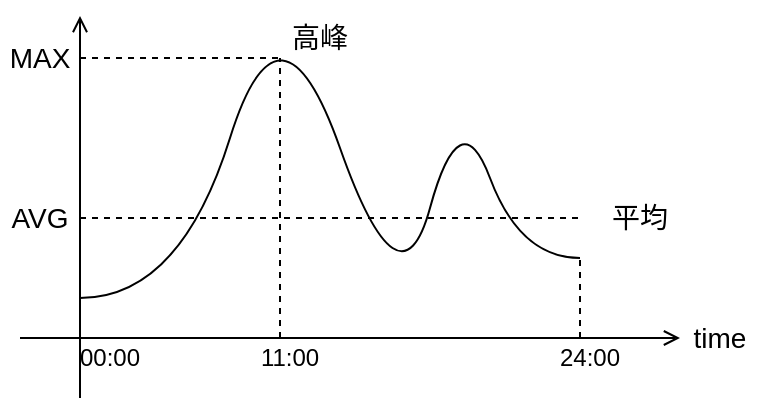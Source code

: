 <mxfile version="12.9.9" type="device" pages="2"><diagram id="1ZbvTP0aqZklYyovUYLi" name="业务访问趋势图"><mxGraphModel dx="1072" dy="792" grid="1" gridSize="10" guides="1" tooltips="1" connect="1" arrows="1" fold="1" page="1" pageScale="1" pageWidth="827" pageHeight="1169" math="0" shadow="0"><root><mxCell id="0"/><mxCell id="1" parent="0"/><mxCell id="IAb5i8U3hSNhIAh9mIXz-1" value="" style="endArrow=open;html=1;endFill=0;" edge="1" parent="1"><mxGeometry width="50" height="50" relative="1" as="geometry"><mxPoint x="200" y="380" as="sourcePoint"/><mxPoint x="530" y="380" as="targetPoint"/></mxGeometry></mxCell><mxCell id="IAb5i8U3hSNhIAh9mIXz-2" value="" style="endArrow=open;html=1;endFill=0;" edge="1" parent="1"><mxGeometry width="50" height="50" relative="1" as="geometry"><mxPoint x="230" y="410" as="sourcePoint"/><mxPoint x="230" y="219" as="targetPoint"/></mxGeometry></mxCell><mxCell id="IAb5i8U3hSNhIAh9mIXz-3" value="" style="curved=1;endArrow=none;html=1;endFill=0;" edge="1" parent="1"><mxGeometry width="50" height="50" relative="1" as="geometry"><mxPoint x="230" y="360" as="sourcePoint"/><mxPoint x="480" y="340" as="targetPoint"/><Array as="points"><mxPoint x="280" y="360"/><mxPoint x="330" y="200"/><mxPoint x="390" y="370"/><mxPoint x="420" y="260"/><mxPoint x="450" y="340"/></Array></mxGeometry></mxCell><mxCell id="IAb5i8U3hSNhIAh9mIXz-4" value="time" style="text;html=1;strokeColor=none;fillColor=none;align=center;verticalAlign=middle;whiteSpace=wrap;rounded=0;fontSize=14;" vertex="1" parent="1"><mxGeometry x="530" y="370" width="40" height="20" as="geometry"/></mxCell><mxCell id="IAb5i8U3hSNhIAh9mIXz-5" value="00:00" style="text;html=1;strokeColor=none;fillColor=none;align=center;verticalAlign=middle;whiteSpace=wrap;rounded=0;fontSize=12;" vertex="1" parent="1"><mxGeometry x="230" y="380" width="30" height="20" as="geometry"/></mxCell><mxCell id="IAb5i8U3hSNhIAh9mIXz-6" value="11:00" style="text;html=1;strokeColor=none;fillColor=none;align=center;verticalAlign=middle;whiteSpace=wrap;rounded=0;fontSize=12;" vertex="1" parent="1"><mxGeometry x="320" y="380" width="30" height="20" as="geometry"/></mxCell><mxCell id="IAb5i8U3hSNhIAh9mIXz-7" value="24:00" style="text;html=1;strokeColor=none;fillColor=none;align=center;verticalAlign=middle;whiteSpace=wrap;rounded=0;fontSize=12;" vertex="1" parent="1"><mxGeometry x="470" y="380" width="30" height="20" as="geometry"/></mxCell><mxCell id="IAb5i8U3hSNhIAh9mIXz-8" value="" style="endArrow=none;dashed=1;html=1;fontSize=12;" edge="1" parent="1"><mxGeometry width="50" height="50" relative="1" as="geometry"><mxPoint x="330" y="380" as="sourcePoint"/><mxPoint x="330" y="240" as="targetPoint"/></mxGeometry></mxCell><mxCell id="IAb5i8U3hSNhIAh9mIXz-9" value="" style="endArrow=none;dashed=1;html=1;fontSize=12;" edge="1" parent="1"><mxGeometry width="50" height="50" relative="1" as="geometry"><mxPoint x="480" y="380" as="sourcePoint"/><mxPoint x="480" y="340" as="targetPoint"/></mxGeometry></mxCell><mxCell id="IAb5i8U3hSNhIAh9mIXz-10" value="" style="endArrow=none;dashed=1;html=1;fontSize=12;" edge="1" parent="1"><mxGeometry width="50" height="50" relative="1" as="geometry"><mxPoint x="230" y="240" as="sourcePoint"/><mxPoint x="330" y="240" as="targetPoint"/></mxGeometry></mxCell><mxCell id="IAb5i8U3hSNhIAh9mIXz-11" value="" style="endArrow=none;dashed=1;html=1;fontSize=12;" edge="1" parent="1"><mxGeometry width="50" height="50" relative="1" as="geometry"><mxPoint x="230" y="320" as="sourcePoint"/><mxPoint x="480" y="320" as="targetPoint"/></mxGeometry></mxCell><mxCell id="IAb5i8U3hSNhIAh9mIXz-12" value="平均" style="text;html=1;strokeColor=none;fillColor=none;align=center;verticalAlign=middle;whiteSpace=wrap;rounded=0;fontSize=14;" vertex="1" parent="1"><mxGeometry x="490" y="310" width="40" height="20" as="geometry"/></mxCell><mxCell id="IAb5i8U3hSNhIAh9mIXz-13" value="高峰" style="text;html=1;strokeColor=none;fillColor=none;align=center;verticalAlign=middle;whiteSpace=wrap;rounded=0;fontSize=14;" vertex="1" parent="1"><mxGeometry x="330" y="220" width="40" height="20" as="geometry"/></mxCell><mxCell id="IAb5i8U3hSNhIAh9mIXz-14" value="MAX" style="text;html=1;strokeColor=none;fillColor=none;align=center;verticalAlign=middle;whiteSpace=wrap;rounded=0;fontSize=14;" vertex="1" parent="1"><mxGeometry x="190" y="230" width="40" height="20" as="geometry"/></mxCell><mxCell id="IAb5i8U3hSNhIAh9mIXz-15" value="AVG" style="text;html=1;strokeColor=none;fillColor=none;align=center;verticalAlign=middle;whiteSpace=wrap;rounded=0;fontSize=14;" vertex="1" parent="1"><mxGeometry x="190" y="310" width="40" height="20" as="geometry"/></mxCell></root></mxGraphModel></diagram><diagram id="HC6AxYZzlTmJTVNFs90M" name="压力测试单机qps系统架构"><mxGraphModel dx="1072" dy="792" grid="1" gridSize="10" guides="1" tooltips="1" connect="1" arrows="1" fold="1" page="1" pageScale="1" pageWidth="827" pageHeight="1169" math="0" shadow="0"><root><mxCell id="mRXPYu-dGiKXkezKvNYb-0"/><mxCell id="mRXPYu-dGiKXkezKvNYb-1" parent="mRXPYu-dGiKXkezKvNYb-0"/><mxCell id="mRXPYu-dGiKXkezKvNYb-2" style="edgeStyle=orthogonalEdgeStyle;rounded=0;orthogonalLoop=1;jettySize=auto;html=1;exitX=0.5;exitY=1;exitDx=0;exitDy=0;endArrow=open;endFill=0;fontSize=14;fontFamily=Verdana;" edge="1" parent="mRXPYu-dGiKXkezKvNYb-1" source="mRXPYu-dGiKXkezKvNYb-3" target="mRXPYu-dGiKXkezKvNYb-5"><mxGeometry relative="1" as="geometry"/></mxCell><mxCell id="mRXPYu-dGiKXkezKvNYb-3" value="APP" style="rounded=0;whiteSpace=wrap;html=1;fontSize=14;fontFamily=Verdana;" vertex="1" parent="mRXPYu-dGiKXkezKvNYb-1"><mxGeometry x="320" y="150" width="100" height="30" as="geometry"/></mxCell><mxCell id="mRXPYu-dGiKXkezKvNYb-4" style="edgeStyle=orthogonalEdgeStyle;rounded=0;orthogonalLoop=1;jettySize=auto;html=1;exitX=0.5;exitY=1;exitDx=0;exitDy=0;entryX=0.5;entryY=0;entryDx=0;entryDy=0;endArrow=open;endFill=0;fontSize=14;fontFamily=Verdana;" edge="1" parent="mRXPYu-dGiKXkezKvNYb-1" source="mRXPYu-dGiKXkezKvNYb-5" target="mRXPYu-dGiKXkezKvNYb-8"><mxGeometry relative="1" as="geometry"/></mxCell><mxCell id="mRXPYu-dGiKXkezKvNYb-5" value="NG" style="rounded=0;whiteSpace=wrap;html=1;fontSize=14;fontFamily=Verdana;" vertex="1" parent="mRXPYu-dGiKXkezKvNYb-1"><mxGeometry x="320" y="210" width="100" height="30" as="geometry"/></mxCell><mxCell id="mRXPYu-dGiKXkezKvNYb-6" style="rounded=0;orthogonalLoop=1;jettySize=auto;html=1;exitX=0.5;exitY=1;exitDx=0;exitDy=0;entryX=0.5;entryY=0;entryDx=0;entryDy=0;endArrow=open;endFill=0;fontSize=14;fontFamily=Verdana;" edge="1" parent="mRXPYu-dGiKXkezKvNYb-1" source="mRXPYu-dGiKXkezKvNYb-8" target="mRXPYu-dGiKXkezKvNYb-9"><mxGeometry relative="1" as="geometry"/></mxCell><mxCell id="mRXPYu-dGiKXkezKvNYb-7" style="rounded=0;orthogonalLoop=1;jettySize=auto;html=1;exitX=0.5;exitY=1;exitDx=0;exitDy=0;endArrow=open;endFill=0;fontSize=14;entryX=0.5;entryY=0;entryDx=0;entryDy=0;fontFamily=Verdana;" edge="1" parent="mRXPYu-dGiKXkezKvNYb-1" source="mRXPYu-dGiKXkezKvNYb-8" target="mRXPYu-dGiKXkezKvNYb-10"><mxGeometry relative="1" as="geometry"><mxPoint x="470" y="330" as="targetPoint"/></mxGeometry></mxCell><mxCell id="mRXPYu-dGiKXkezKvNYb-8" value="web" style="rounded=0;whiteSpace=wrap;html=1;fontSize=14;fontFamily=Verdana;" vertex="1" parent="mRXPYu-dGiKXkezKvNYb-1"><mxGeometry x="320" y="270" width="100" height="30" as="geometry"/></mxCell><mxCell id="mRXPYu-dGiKXkezKvNYb-9" value="db" style="rounded=0;whiteSpace=wrap;html=1;fontSize=14;fontFamily=Verdana;" vertex="1" parent="mRXPYu-dGiKXkezKvNYb-1"><mxGeometry x="260" y="350" width="100" height="30" as="geometry"/></mxCell><mxCell id="mRXPYu-dGiKXkezKvNYb-10" value="cache" style="rounded=0;whiteSpace=wrap;html=1;fontSize=14;fontFamily=Verdana;" vertex="1" parent="mRXPYu-dGiKXkezKvNYb-1"><mxGeometry x="390" y="350" width="100" height="30" as="geometry"/></mxCell><mxCell id="mRXPYu-dGiKXkezKvNYb-11" value="99%" style="text;html=1;strokeColor=none;fillColor=none;align=center;verticalAlign=middle;whiteSpace=wrap;rounded=0;fontFamily=Verdana;fontSize=12;" vertex="1" parent="mRXPYu-dGiKXkezKvNYb-1"><mxGeometry x="420" y="320" width="40" height="20" as="geometry"/></mxCell><mxCell id="mRXPYu-dGiKXkezKvNYb-12" value="1%" style="text;html=1;strokeColor=none;fillColor=none;align=center;verticalAlign=middle;whiteSpace=wrap;rounded=0;fontFamily=Verdana;fontSize=12;" vertex="1" parent="mRXPYu-dGiKXkezKvNYb-1"><mxGeometry x="340" y="320" width="40" height="20" as="geometry"/></mxCell></root></mxGraphModel></diagram></mxfile>